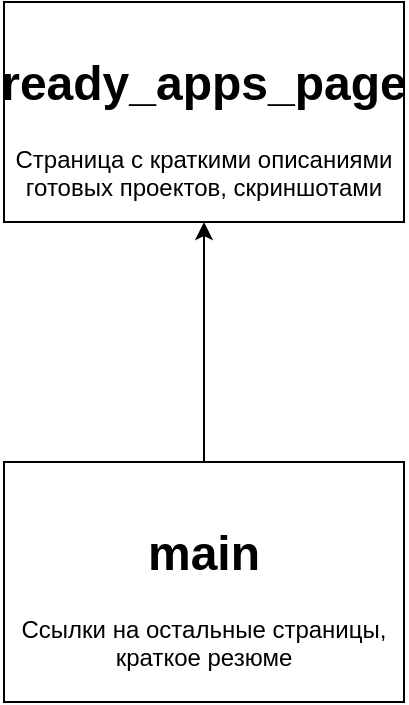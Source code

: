 <mxfile version="14.7.0" type="github">
  <diagram id="yy4K797PcX0gtnzr4sSB" name="Page-1">
    <mxGraphModel dx="1381" dy="802" grid="1" gridSize="10" guides="1" tooltips="1" connect="1" arrows="1" fold="1" page="1" pageScale="1" pageWidth="827" pageHeight="1169" math="0" shadow="0">
      <root>
        <mxCell id="0" />
        <mxCell id="1" parent="0" />
        <mxCell id="RhRqt42vF8fE50-i6HkQ-3" style="edgeStyle=orthogonalEdgeStyle;rounded=0;orthogonalLoop=1;jettySize=auto;html=1;entryX=0.5;entryY=1;entryDx=0;entryDy=0;" edge="1" parent="1" source="RhRqt42vF8fE50-i6HkQ-1" target="RhRqt42vF8fE50-i6HkQ-2">
          <mxGeometry relative="1" as="geometry" />
        </mxCell>
        <mxCell id="RhRqt42vF8fE50-i6HkQ-1" value="&lt;h1&gt;main&lt;/h1&gt;&lt;div&gt;Ссылки на остальные страницы, краткое резюме&lt;/div&gt;" style="rounded=0;whiteSpace=wrap;html=1;" vertex="1" parent="1">
          <mxGeometry x="340" y="710" width="200" height="120" as="geometry" />
        </mxCell>
        <mxCell id="RhRqt42vF8fE50-i6HkQ-2" value="&lt;h1&gt;ready_apps_page&lt;/h1&gt;&lt;div&gt;Страница с краткими описаниями готовых проектов, скриншотами&lt;/div&gt;" style="rounded=0;whiteSpace=wrap;html=1;" vertex="1" parent="1">
          <mxGeometry x="340" y="480" width="200" height="110" as="geometry" />
        </mxCell>
      </root>
    </mxGraphModel>
  </diagram>
</mxfile>
